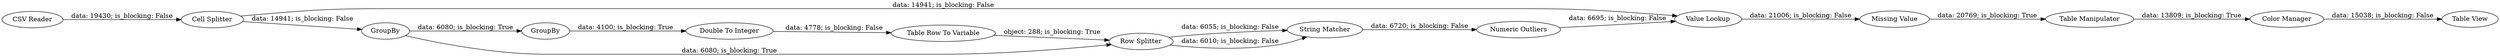 digraph {
	"3904046392132205914_14" [label="Table View"]
	"3904046392132205914_18" [label="Missing Value"]
	"3904046392132205914_13" [label="Table Manipulator"]
	"3904046392132205914_12" [label="Value Lookup"]
	"3904046392132205914_7" [label="Cell Splitter"]
	"3904046392132205914_10" [label="Double To Integer"]
	"3904046392132205914_1" [label="CSV Reader"]
	"3904046392132205914_11" [label="Numeric Outliers"]
	"3904046392132205914_17" [label="String Matcher"]
	"3904046392132205914_4" [label=GroupBy]
	"3904046392132205914_9" [label="Row Splitter"]
	"3904046392132205914_16" [label="Color Manager"]
	"3904046392132205914_3" [label=GroupBy]
	"3904046392132205914_8" [label="Table Row To Variable"]
	"3904046392132205914_8" -> "3904046392132205914_9" [label="object: 288; is_blocking: True"]
	"3904046392132205914_18" -> "3904046392132205914_13" [label="data: 20769; is_blocking: True"]
	"3904046392132205914_9" -> "3904046392132205914_17" [label="data: 6055; is_blocking: False"]
	"3904046392132205914_4" -> "3904046392132205914_10" [label="data: 4100; is_blocking: True"]
	"3904046392132205914_9" -> "3904046392132205914_17" [label="data: 6010; is_blocking: False"]
	"3904046392132205914_10" -> "3904046392132205914_8" [label="data: 4778; is_blocking: False"]
	"3904046392132205914_1" -> "3904046392132205914_7" [label="data: 19430; is_blocking: False"]
	"3904046392132205914_7" -> "3904046392132205914_12" [label="data: 14941; is_blocking: False"]
	"3904046392132205914_3" -> "3904046392132205914_4" [label="data: 6080; is_blocking: True"]
	"3904046392132205914_3" -> "3904046392132205914_9" [label="data: 6080; is_blocking: True"]
	"3904046392132205914_16" -> "3904046392132205914_14" [label="data: 15038; is_blocking: False"]
	"3904046392132205914_17" -> "3904046392132205914_11" [label="data: 6720; is_blocking: False"]
	"3904046392132205914_13" -> "3904046392132205914_16" [label="data: 13809; is_blocking: True"]
	"3904046392132205914_12" -> "3904046392132205914_18" [label="data: 21006; is_blocking: False"]
	"3904046392132205914_11" -> "3904046392132205914_12" [label="data: 6695; is_blocking: False"]
	"3904046392132205914_7" -> "3904046392132205914_3" [label="data: 14941; is_blocking: False"]
	rankdir=LR
}
